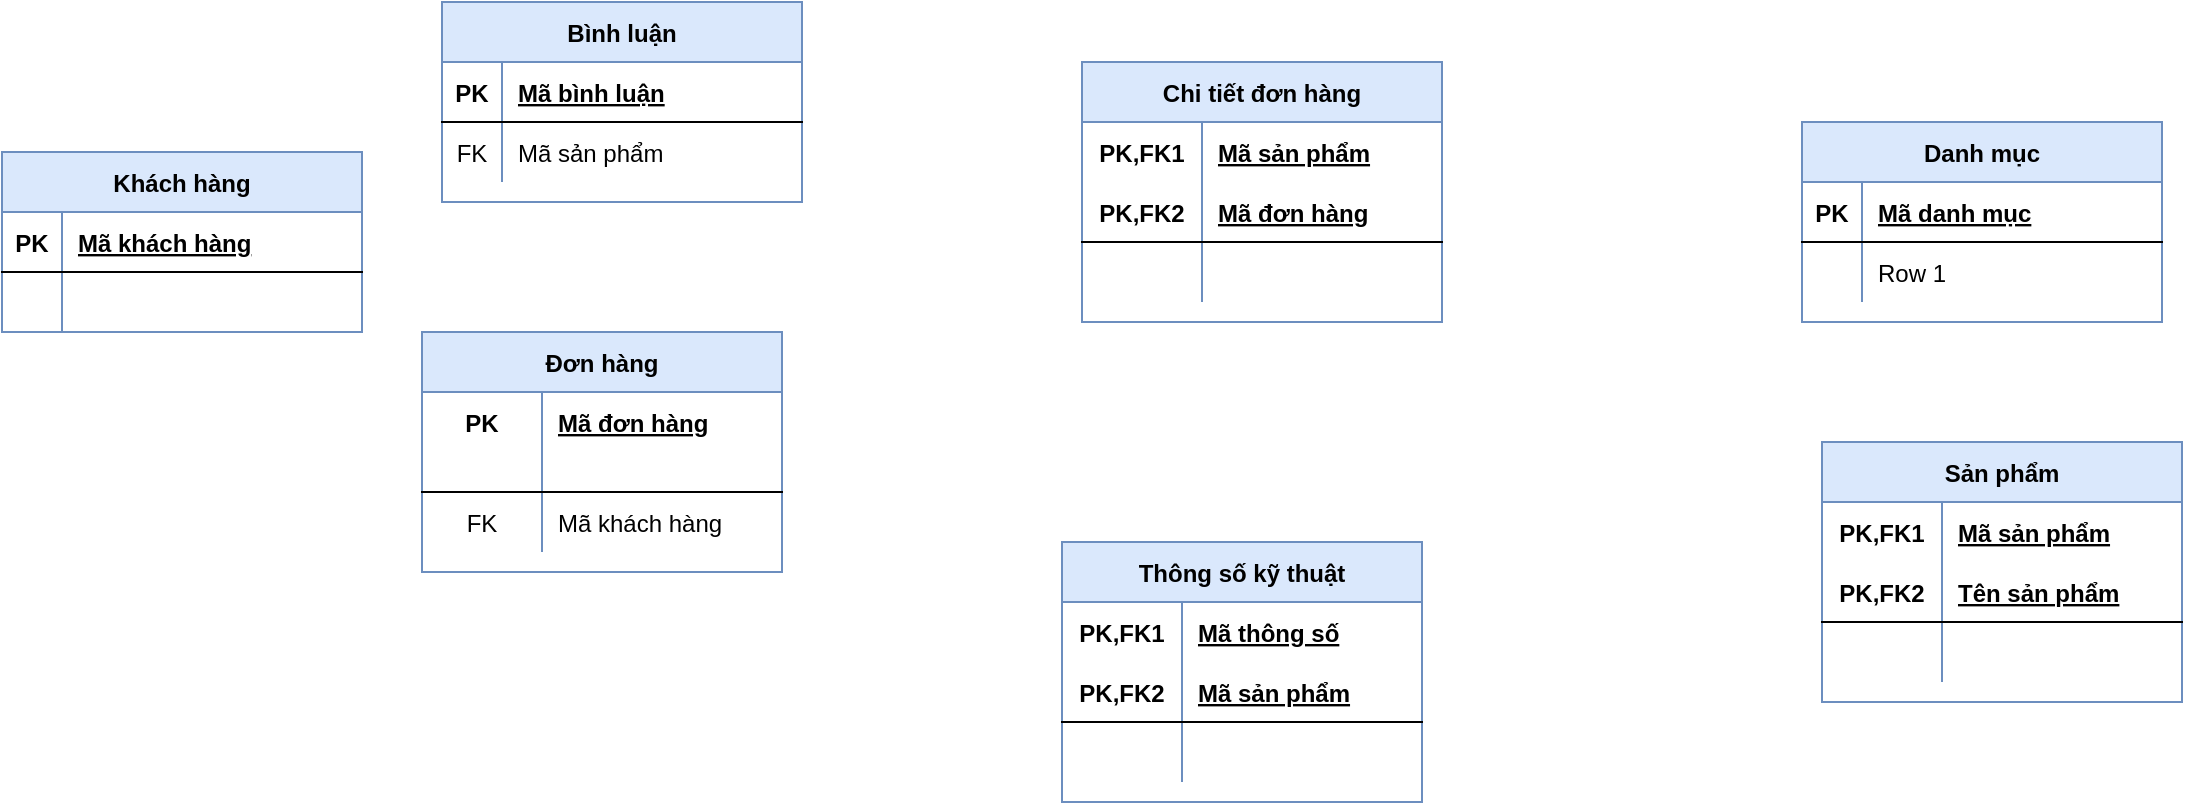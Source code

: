 <mxfile version="15.6.8" type="github">
  <diagram id="AQnTr135VGLhj0Jw931p" name="Trang-1">
    <mxGraphModel dx="729" dy="881" grid="1" gridSize="10" guides="1" tooltips="1" connect="1" arrows="1" fold="1" page="1" pageScale="1" pageWidth="827" pageHeight="1169" math="0" shadow="0">
      <root>
        <mxCell id="0" />
        <mxCell id="1" parent="0" />
        <mxCell id="mar94HxgSUcP3JdvXNnP-1" value="Khách hàng" style="shape=table;startSize=30;container=1;collapsible=1;childLayout=tableLayout;fixedRows=1;rowLines=0;fontStyle=1;align=center;resizeLast=1;fillColor=#dae8fc;strokeColor=#6c8ebf;" vertex="1" parent="1">
          <mxGeometry y="145" width="180" height="90" as="geometry" />
        </mxCell>
        <mxCell id="mar94HxgSUcP3JdvXNnP-2" value="" style="shape=partialRectangle;collapsible=0;dropTarget=0;pointerEvents=0;fillColor=none;top=0;left=0;bottom=1;right=0;points=[[0,0.5],[1,0.5]];portConstraint=eastwest;" vertex="1" parent="mar94HxgSUcP3JdvXNnP-1">
          <mxGeometry y="30" width="180" height="30" as="geometry" />
        </mxCell>
        <mxCell id="mar94HxgSUcP3JdvXNnP-3" value="PK" style="shape=partialRectangle;connectable=0;fillColor=none;top=0;left=0;bottom=0;right=0;fontStyle=1;overflow=hidden;" vertex="1" parent="mar94HxgSUcP3JdvXNnP-2">
          <mxGeometry width="30" height="30" as="geometry">
            <mxRectangle width="30" height="30" as="alternateBounds" />
          </mxGeometry>
        </mxCell>
        <mxCell id="mar94HxgSUcP3JdvXNnP-4" value="Mã khách hàng" style="shape=partialRectangle;connectable=0;fillColor=none;top=0;left=0;bottom=0;right=0;align=left;spacingLeft=6;fontStyle=5;overflow=hidden;" vertex="1" parent="mar94HxgSUcP3JdvXNnP-2">
          <mxGeometry x="30" width="150" height="30" as="geometry">
            <mxRectangle width="150" height="30" as="alternateBounds" />
          </mxGeometry>
        </mxCell>
        <mxCell id="mar94HxgSUcP3JdvXNnP-5" value="" style="shape=partialRectangle;collapsible=0;dropTarget=0;pointerEvents=0;fillColor=none;top=0;left=0;bottom=0;right=0;points=[[0,0.5],[1,0.5]];portConstraint=eastwest;" vertex="1" parent="mar94HxgSUcP3JdvXNnP-1">
          <mxGeometry y="60" width="180" height="30" as="geometry" />
        </mxCell>
        <mxCell id="mar94HxgSUcP3JdvXNnP-6" value="" style="shape=partialRectangle;connectable=0;fillColor=none;top=0;left=0;bottom=0;right=0;editable=1;overflow=hidden;" vertex="1" parent="mar94HxgSUcP3JdvXNnP-5">
          <mxGeometry width="30" height="30" as="geometry">
            <mxRectangle width="30" height="30" as="alternateBounds" />
          </mxGeometry>
        </mxCell>
        <mxCell id="mar94HxgSUcP3JdvXNnP-7" value="" style="shape=partialRectangle;connectable=0;fillColor=none;top=0;left=0;bottom=0;right=0;align=left;spacingLeft=6;overflow=hidden;" vertex="1" parent="mar94HxgSUcP3JdvXNnP-5">
          <mxGeometry x="30" width="150" height="30" as="geometry">
            <mxRectangle width="150" height="30" as="alternateBounds" />
          </mxGeometry>
        </mxCell>
        <mxCell id="mar94HxgSUcP3JdvXNnP-14" value="Đơn hàng" style="shape=table;startSize=30;container=1;collapsible=1;childLayout=tableLayout;fixedRows=1;rowLines=0;fontStyle=1;align=center;resizeLast=1;fillColor=#dae8fc;strokeColor=#6c8ebf;" vertex="1" parent="1">
          <mxGeometry x="210" y="235" width="180" height="120" as="geometry" />
        </mxCell>
        <mxCell id="mar94HxgSUcP3JdvXNnP-15" value="" style="shape=partialRectangle;collapsible=0;dropTarget=0;pointerEvents=0;fillColor=none;top=0;left=0;bottom=0;right=0;points=[[0,0.5],[1,0.5]];portConstraint=eastwest;" vertex="1" parent="mar94HxgSUcP3JdvXNnP-14">
          <mxGeometry y="30" width="180" height="30" as="geometry" />
        </mxCell>
        <mxCell id="mar94HxgSUcP3JdvXNnP-16" value="PK" style="shape=partialRectangle;connectable=0;fillColor=none;top=0;left=0;bottom=0;right=0;fontStyle=1;overflow=hidden;" vertex="1" parent="mar94HxgSUcP3JdvXNnP-15">
          <mxGeometry width="60" height="30" as="geometry">
            <mxRectangle width="60" height="30" as="alternateBounds" />
          </mxGeometry>
        </mxCell>
        <mxCell id="mar94HxgSUcP3JdvXNnP-17" value="Mã đơn hàng" style="shape=partialRectangle;connectable=0;fillColor=none;top=0;left=0;bottom=0;right=0;align=left;spacingLeft=6;fontStyle=5;overflow=hidden;" vertex="1" parent="mar94HxgSUcP3JdvXNnP-15">
          <mxGeometry x="60" width="120" height="30" as="geometry">
            <mxRectangle width="120" height="30" as="alternateBounds" />
          </mxGeometry>
        </mxCell>
        <mxCell id="mar94HxgSUcP3JdvXNnP-18" value="" style="shape=partialRectangle;collapsible=0;dropTarget=0;pointerEvents=0;fillColor=none;top=0;left=0;bottom=1;right=0;points=[[0,0.5],[1,0.5]];portConstraint=eastwest;" vertex="1" parent="mar94HxgSUcP3JdvXNnP-14">
          <mxGeometry y="60" width="180" height="20" as="geometry" />
        </mxCell>
        <mxCell id="mar94HxgSUcP3JdvXNnP-19" value="" style="shape=partialRectangle;connectable=0;fillColor=none;top=0;left=0;bottom=0;right=0;fontStyle=1;overflow=hidden;" vertex="1" parent="mar94HxgSUcP3JdvXNnP-18">
          <mxGeometry width="60" height="20" as="geometry">
            <mxRectangle width="60" height="20" as="alternateBounds" />
          </mxGeometry>
        </mxCell>
        <mxCell id="mar94HxgSUcP3JdvXNnP-20" value="" style="shape=partialRectangle;connectable=0;fillColor=none;top=0;left=0;bottom=0;right=0;align=left;spacingLeft=6;fontStyle=5;overflow=hidden;" vertex="1" parent="mar94HxgSUcP3JdvXNnP-18">
          <mxGeometry x="60" width="120" height="20" as="geometry">
            <mxRectangle width="120" height="20" as="alternateBounds" />
          </mxGeometry>
        </mxCell>
        <mxCell id="mar94HxgSUcP3JdvXNnP-21" value="" style="shape=partialRectangle;collapsible=0;dropTarget=0;pointerEvents=0;fillColor=none;top=0;left=0;bottom=0;right=0;points=[[0,0.5],[1,0.5]];portConstraint=eastwest;" vertex="1" parent="mar94HxgSUcP3JdvXNnP-14">
          <mxGeometry y="80" width="180" height="30" as="geometry" />
        </mxCell>
        <mxCell id="mar94HxgSUcP3JdvXNnP-22" value="FK" style="shape=partialRectangle;connectable=0;fillColor=none;top=0;left=0;bottom=0;right=0;editable=1;overflow=hidden;" vertex="1" parent="mar94HxgSUcP3JdvXNnP-21">
          <mxGeometry width="60" height="30" as="geometry">
            <mxRectangle width="60" height="30" as="alternateBounds" />
          </mxGeometry>
        </mxCell>
        <mxCell id="mar94HxgSUcP3JdvXNnP-23" value="Mã khách hàng" style="shape=partialRectangle;connectable=0;fillColor=none;top=0;left=0;bottom=0;right=0;align=left;spacingLeft=6;overflow=hidden;" vertex="1" parent="mar94HxgSUcP3JdvXNnP-21">
          <mxGeometry x="60" width="120" height="30" as="geometry">
            <mxRectangle width="120" height="30" as="alternateBounds" />
          </mxGeometry>
        </mxCell>
        <mxCell id="mar94HxgSUcP3JdvXNnP-27" value="Bình luận" style="shape=table;startSize=30;container=1;collapsible=1;childLayout=tableLayout;fixedRows=1;rowLines=0;fontStyle=1;align=center;resizeLast=1;fillColor=#dae8fc;strokeColor=#6c8ebf;" vertex="1" parent="1">
          <mxGeometry x="220" y="70" width="180" height="100" as="geometry" />
        </mxCell>
        <mxCell id="mar94HxgSUcP3JdvXNnP-28" value="" style="shape=partialRectangle;collapsible=0;dropTarget=0;pointerEvents=0;fillColor=none;top=0;left=0;bottom=1;right=0;points=[[0,0.5],[1,0.5]];portConstraint=eastwest;" vertex="1" parent="mar94HxgSUcP3JdvXNnP-27">
          <mxGeometry y="30" width="180" height="30" as="geometry" />
        </mxCell>
        <mxCell id="mar94HxgSUcP3JdvXNnP-29" value="PK" style="shape=partialRectangle;connectable=0;fillColor=none;top=0;left=0;bottom=0;right=0;fontStyle=1;overflow=hidden;" vertex="1" parent="mar94HxgSUcP3JdvXNnP-28">
          <mxGeometry width="30" height="30" as="geometry">
            <mxRectangle width="30" height="30" as="alternateBounds" />
          </mxGeometry>
        </mxCell>
        <mxCell id="mar94HxgSUcP3JdvXNnP-30" value="Mã bình luận" style="shape=partialRectangle;connectable=0;fillColor=none;top=0;left=0;bottom=0;right=0;align=left;spacingLeft=6;fontStyle=5;overflow=hidden;" vertex="1" parent="mar94HxgSUcP3JdvXNnP-28">
          <mxGeometry x="30" width="150" height="30" as="geometry">
            <mxRectangle width="150" height="30" as="alternateBounds" />
          </mxGeometry>
        </mxCell>
        <mxCell id="mar94HxgSUcP3JdvXNnP-37" value="" style="shape=partialRectangle;collapsible=0;dropTarget=0;pointerEvents=0;fillColor=none;top=0;left=0;bottom=0;right=0;points=[[0,0.5],[1,0.5]];portConstraint=eastwest;" vertex="1" parent="mar94HxgSUcP3JdvXNnP-27">
          <mxGeometry y="60" width="180" height="30" as="geometry" />
        </mxCell>
        <mxCell id="mar94HxgSUcP3JdvXNnP-38" value="FK" style="shape=partialRectangle;connectable=0;fillColor=none;top=0;left=0;bottom=0;right=0;editable=1;overflow=hidden;" vertex="1" parent="mar94HxgSUcP3JdvXNnP-37">
          <mxGeometry width="30" height="30" as="geometry">
            <mxRectangle width="30" height="30" as="alternateBounds" />
          </mxGeometry>
        </mxCell>
        <mxCell id="mar94HxgSUcP3JdvXNnP-39" value="Mã sản phẩm" style="shape=partialRectangle;connectable=0;fillColor=none;top=0;left=0;bottom=0;right=0;align=left;spacingLeft=6;overflow=hidden;" vertex="1" parent="mar94HxgSUcP3JdvXNnP-37">
          <mxGeometry x="30" width="150" height="30" as="geometry">
            <mxRectangle width="150" height="30" as="alternateBounds" />
          </mxGeometry>
        </mxCell>
        <mxCell id="mar94HxgSUcP3JdvXNnP-40" value="Chi tiết đơn hàng" style="shape=table;startSize=30;container=1;collapsible=1;childLayout=tableLayout;fixedRows=1;rowLines=0;fontStyle=1;align=center;resizeLast=1;fillColor=#dae8fc;strokeColor=#6c8ebf;" vertex="1" parent="1">
          <mxGeometry x="540" y="100" width="180" height="130" as="geometry" />
        </mxCell>
        <mxCell id="mar94HxgSUcP3JdvXNnP-41" value="" style="shape=partialRectangle;collapsible=0;dropTarget=0;pointerEvents=0;fillColor=none;top=0;left=0;bottom=0;right=0;points=[[0,0.5],[1,0.5]];portConstraint=eastwest;" vertex="1" parent="mar94HxgSUcP3JdvXNnP-40">
          <mxGeometry y="30" width="180" height="30" as="geometry" />
        </mxCell>
        <mxCell id="mar94HxgSUcP3JdvXNnP-42" value="PK,FK1" style="shape=partialRectangle;connectable=0;fillColor=none;top=0;left=0;bottom=0;right=0;fontStyle=1;overflow=hidden;" vertex="1" parent="mar94HxgSUcP3JdvXNnP-41">
          <mxGeometry width="60" height="30" as="geometry">
            <mxRectangle width="60" height="30" as="alternateBounds" />
          </mxGeometry>
        </mxCell>
        <mxCell id="mar94HxgSUcP3JdvXNnP-43" value="Mã sản phẩm" style="shape=partialRectangle;connectable=0;fillColor=none;top=0;left=0;bottom=0;right=0;align=left;spacingLeft=6;fontStyle=5;overflow=hidden;" vertex="1" parent="mar94HxgSUcP3JdvXNnP-41">
          <mxGeometry x="60" width="120" height="30" as="geometry">
            <mxRectangle width="120" height="30" as="alternateBounds" />
          </mxGeometry>
        </mxCell>
        <mxCell id="mar94HxgSUcP3JdvXNnP-44" value="" style="shape=partialRectangle;collapsible=0;dropTarget=0;pointerEvents=0;fillColor=none;top=0;left=0;bottom=1;right=0;points=[[0,0.5],[1,0.5]];portConstraint=eastwest;" vertex="1" parent="mar94HxgSUcP3JdvXNnP-40">
          <mxGeometry y="60" width="180" height="30" as="geometry" />
        </mxCell>
        <mxCell id="mar94HxgSUcP3JdvXNnP-45" value="PK,FK2" style="shape=partialRectangle;connectable=0;fillColor=none;top=0;left=0;bottom=0;right=0;fontStyle=1;overflow=hidden;" vertex="1" parent="mar94HxgSUcP3JdvXNnP-44">
          <mxGeometry width="60" height="30" as="geometry">
            <mxRectangle width="60" height="30" as="alternateBounds" />
          </mxGeometry>
        </mxCell>
        <mxCell id="mar94HxgSUcP3JdvXNnP-46" value="Mã đơn hàng" style="shape=partialRectangle;connectable=0;fillColor=none;top=0;left=0;bottom=0;right=0;align=left;spacingLeft=6;fontStyle=5;overflow=hidden;" vertex="1" parent="mar94HxgSUcP3JdvXNnP-44">
          <mxGeometry x="60" width="120" height="30" as="geometry">
            <mxRectangle width="120" height="30" as="alternateBounds" />
          </mxGeometry>
        </mxCell>
        <mxCell id="mar94HxgSUcP3JdvXNnP-50" value="" style="shape=partialRectangle;collapsible=0;dropTarget=0;pointerEvents=0;fillColor=none;top=0;left=0;bottom=0;right=0;points=[[0,0.5],[1,0.5]];portConstraint=eastwest;" vertex="1" parent="mar94HxgSUcP3JdvXNnP-40">
          <mxGeometry y="90" width="180" height="30" as="geometry" />
        </mxCell>
        <mxCell id="mar94HxgSUcP3JdvXNnP-51" value="" style="shape=partialRectangle;connectable=0;fillColor=none;top=0;left=0;bottom=0;right=0;editable=1;overflow=hidden;" vertex="1" parent="mar94HxgSUcP3JdvXNnP-50">
          <mxGeometry width="60" height="30" as="geometry">
            <mxRectangle width="60" height="30" as="alternateBounds" />
          </mxGeometry>
        </mxCell>
        <mxCell id="mar94HxgSUcP3JdvXNnP-52" value="" style="shape=partialRectangle;connectable=0;fillColor=none;top=0;left=0;bottom=0;right=0;align=left;spacingLeft=6;overflow=hidden;" vertex="1" parent="mar94HxgSUcP3JdvXNnP-50">
          <mxGeometry x="60" width="120" height="30" as="geometry">
            <mxRectangle width="120" height="30" as="alternateBounds" />
          </mxGeometry>
        </mxCell>
        <mxCell id="mar94HxgSUcP3JdvXNnP-53" value="Thông số kỹ thuật" style="shape=table;startSize=30;container=1;collapsible=1;childLayout=tableLayout;fixedRows=1;rowLines=0;fontStyle=1;align=center;resizeLast=1;fillColor=#dae8fc;strokeColor=#6c8ebf;" vertex="1" parent="1">
          <mxGeometry x="530" y="340" width="180" height="130" as="geometry" />
        </mxCell>
        <mxCell id="mar94HxgSUcP3JdvXNnP-54" value="" style="shape=partialRectangle;collapsible=0;dropTarget=0;pointerEvents=0;fillColor=none;top=0;left=0;bottom=0;right=0;points=[[0,0.5],[1,0.5]];portConstraint=eastwest;" vertex="1" parent="mar94HxgSUcP3JdvXNnP-53">
          <mxGeometry y="30" width="180" height="30" as="geometry" />
        </mxCell>
        <mxCell id="mar94HxgSUcP3JdvXNnP-55" value="PK,FK1" style="shape=partialRectangle;connectable=0;fillColor=none;top=0;left=0;bottom=0;right=0;fontStyle=1;overflow=hidden;" vertex="1" parent="mar94HxgSUcP3JdvXNnP-54">
          <mxGeometry width="60" height="30" as="geometry">
            <mxRectangle width="60" height="30" as="alternateBounds" />
          </mxGeometry>
        </mxCell>
        <mxCell id="mar94HxgSUcP3JdvXNnP-56" value="Mã thông số" style="shape=partialRectangle;connectable=0;fillColor=none;top=0;left=0;bottom=0;right=0;align=left;spacingLeft=6;fontStyle=5;overflow=hidden;" vertex="1" parent="mar94HxgSUcP3JdvXNnP-54">
          <mxGeometry x="60" width="120" height="30" as="geometry">
            <mxRectangle width="120" height="30" as="alternateBounds" />
          </mxGeometry>
        </mxCell>
        <mxCell id="mar94HxgSUcP3JdvXNnP-57" value="" style="shape=partialRectangle;collapsible=0;dropTarget=0;pointerEvents=0;fillColor=none;top=0;left=0;bottom=1;right=0;points=[[0,0.5],[1,0.5]];portConstraint=eastwest;" vertex="1" parent="mar94HxgSUcP3JdvXNnP-53">
          <mxGeometry y="60" width="180" height="30" as="geometry" />
        </mxCell>
        <mxCell id="mar94HxgSUcP3JdvXNnP-58" value="PK,FK2" style="shape=partialRectangle;connectable=0;fillColor=none;top=0;left=0;bottom=0;right=0;fontStyle=1;overflow=hidden;" vertex="1" parent="mar94HxgSUcP3JdvXNnP-57">
          <mxGeometry width="60" height="30" as="geometry">
            <mxRectangle width="60" height="30" as="alternateBounds" />
          </mxGeometry>
        </mxCell>
        <mxCell id="mar94HxgSUcP3JdvXNnP-59" value="Mã sản phẩm" style="shape=partialRectangle;connectable=0;fillColor=none;top=0;left=0;bottom=0;right=0;align=left;spacingLeft=6;fontStyle=5;overflow=hidden;" vertex="1" parent="mar94HxgSUcP3JdvXNnP-57">
          <mxGeometry x="60" width="120" height="30" as="geometry">
            <mxRectangle width="120" height="30" as="alternateBounds" />
          </mxGeometry>
        </mxCell>
        <mxCell id="mar94HxgSUcP3JdvXNnP-63" value="" style="shape=partialRectangle;collapsible=0;dropTarget=0;pointerEvents=0;fillColor=none;top=0;left=0;bottom=0;right=0;points=[[0,0.5],[1,0.5]];portConstraint=eastwest;" vertex="1" parent="mar94HxgSUcP3JdvXNnP-53">
          <mxGeometry y="90" width="180" height="30" as="geometry" />
        </mxCell>
        <mxCell id="mar94HxgSUcP3JdvXNnP-64" value="" style="shape=partialRectangle;connectable=0;fillColor=none;top=0;left=0;bottom=0;right=0;editable=1;overflow=hidden;" vertex="1" parent="mar94HxgSUcP3JdvXNnP-63">
          <mxGeometry width="60" height="30" as="geometry">
            <mxRectangle width="60" height="30" as="alternateBounds" />
          </mxGeometry>
        </mxCell>
        <mxCell id="mar94HxgSUcP3JdvXNnP-65" value="" style="shape=partialRectangle;connectable=0;fillColor=none;top=0;left=0;bottom=0;right=0;align=left;spacingLeft=6;overflow=hidden;" vertex="1" parent="mar94HxgSUcP3JdvXNnP-63">
          <mxGeometry x="60" width="120" height="30" as="geometry">
            <mxRectangle width="120" height="30" as="alternateBounds" />
          </mxGeometry>
        </mxCell>
        <mxCell id="mar94HxgSUcP3JdvXNnP-208" value="Sản phẩm" style="shape=table;startSize=30;container=1;collapsible=1;childLayout=tableLayout;fixedRows=1;rowLines=0;fontStyle=1;align=center;resizeLast=1;fillColor=#dae8fc;strokeColor=#6c8ebf;" vertex="1" parent="1">
          <mxGeometry x="910" y="290" width="180" height="130" as="geometry" />
        </mxCell>
        <mxCell id="mar94HxgSUcP3JdvXNnP-209" value="" style="shape=partialRectangle;collapsible=0;dropTarget=0;pointerEvents=0;fillColor=none;top=0;left=0;bottom=0;right=0;points=[[0,0.5],[1,0.5]];portConstraint=eastwest;" vertex="1" parent="mar94HxgSUcP3JdvXNnP-208">
          <mxGeometry y="30" width="180" height="30" as="geometry" />
        </mxCell>
        <mxCell id="mar94HxgSUcP3JdvXNnP-210" value="PK,FK1" style="shape=partialRectangle;connectable=0;fillColor=none;top=0;left=0;bottom=0;right=0;fontStyle=1;overflow=hidden;" vertex="1" parent="mar94HxgSUcP3JdvXNnP-209">
          <mxGeometry width="60" height="30" as="geometry">
            <mxRectangle width="60" height="30" as="alternateBounds" />
          </mxGeometry>
        </mxCell>
        <mxCell id="mar94HxgSUcP3JdvXNnP-211" value="Mã sản phẩm" style="shape=partialRectangle;connectable=0;fillColor=none;top=0;left=0;bottom=0;right=0;align=left;spacingLeft=6;fontStyle=5;overflow=hidden;" vertex="1" parent="mar94HxgSUcP3JdvXNnP-209">
          <mxGeometry x="60" width="120" height="30" as="geometry">
            <mxRectangle width="120" height="30" as="alternateBounds" />
          </mxGeometry>
        </mxCell>
        <mxCell id="mar94HxgSUcP3JdvXNnP-212" value="" style="shape=partialRectangle;collapsible=0;dropTarget=0;pointerEvents=0;fillColor=none;top=0;left=0;bottom=1;right=0;points=[[0,0.5],[1,0.5]];portConstraint=eastwest;" vertex="1" parent="mar94HxgSUcP3JdvXNnP-208">
          <mxGeometry y="60" width="180" height="30" as="geometry" />
        </mxCell>
        <mxCell id="mar94HxgSUcP3JdvXNnP-213" value="PK,FK2" style="shape=partialRectangle;connectable=0;fillColor=none;top=0;left=0;bottom=0;right=0;fontStyle=1;overflow=hidden;" vertex="1" parent="mar94HxgSUcP3JdvXNnP-212">
          <mxGeometry width="60" height="30" as="geometry">
            <mxRectangle width="60" height="30" as="alternateBounds" />
          </mxGeometry>
        </mxCell>
        <mxCell id="mar94HxgSUcP3JdvXNnP-214" value="Tên sản phẩm" style="shape=partialRectangle;connectable=0;fillColor=none;top=0;left=0;bottom=0;right=0;align=left;spacingLeft=6;fontStyle=5;overflow=hidden;" vertex="1" parent="mar94HxgSUcP3JdvXNnP-212">
          <mxGeometry x="60" width="120" height="30" as="geometry">
            <mxRectangle width="120" height="30" as="alternateBounds" />
          </mxGeometry>
        </mxCell>
        <mxCell id="mar94HxgSUcP3JdvXNnP-218" value="" style="shape=partialRectangle;collapsible=0;dropTarget=0;pointerEvents=0;fillColor=none;top=0;left=0;bottom=0;right=0;points=[[0,0.5],[1,0.5]];portConstraint=eastwest;" vertex="1" parent="mar94HxgSUcP3JdvXNnP-208">
          <mxGeometry y="90" width="180" height="30" as="geometry" />
        </mxCell>
        <mxCell id="mar94HxgSUcP3JdvXNnP-219" value="" style="shape=partialRectangle;connectable=0;fillColor=none;top=0;left=0;bottom=0;right=0;editable=1;overflow=hidden;" vertex="1" parent="mar94HxgSUcP3JdvXNnP-218">
          <mxGeometry width="60" height="30" as="geometry">
            <mxRectangle width="60" height="30" as="alternateBounds" />
          </mxGeometry>
        </mxCell>
        <mxCell id="mar94HxgSUcP3JdvXNnP-220" value="" style="shape=partialRectangle;connectable=0;fillColor=none;top=0;left=0;bottom=0;right=0;align=left;spacingLeft=6;overflow=hidden;" vertex="1" parent="mar94HxgSUcP3JdvXNnP-218">
          <mxGeometry x="60" width="120" height="30" as="geometry">
            <mxRectangle width="120" height="30" as="alternateBounds" />
          </mxGeometry>
        </mxCell>
        <mxCell id="mar94HxgSUcP3JdvXNnP-221" value="Danh mục" style="shape=table;startSize=30;container=1;collapsible=1;childLayout=tableLayout;fixedRows=1;rowLines=0;fontStyle=1;align=center;resizeLast=1;fillColor=#dae8fc;strokeColor=#6c8ebf;" vertex="1" parent="1">
          <mxGeometry x="900" y="130" width="180" height="100" as="geometry" />
        </mxCell>
        <mxCell id="mar94HxgSUcP3JdvXNnP-222" value="" style="shape=partialRectangle;collapsible=0;dropTarget=0;pointerEvents=0;fillColor=none;top=0;left=0;bottom=1;right=0;points=[[0,0.5],[1,0.5]];portConstraint=eastwest;" vertex="1" parent="mar94HxgSUcP3JdvXNnP-221">
          <mxGeometry y="30" width="180" height="30" as="geometry" />
        </mxCell>
        <mxCell id="mar94HxgSUcP3JdvXNnP-223" value="PK" style="shape=partialRectangle;connectable=0;fillColor=none;top=0;left=0;bottom=0;right=0;fontStyle=1;overflow=hidden;" vertex="1" parent="mar94HxgSUcP3JdvXNnP-222">
          <mxGeometry width="30" height="30" as="geometry">
            <mxRectangle width="30" height="30" as="alternateBounds" />
          </mxGeometry>
        </mxCell>
        <mxCell id="mar94HxgSUcP3JdvXNnP-224" value="Mã danh mục" style="shape=partialRectangle;connectable=0;fillColor=none;top=0;left=0;bottom=0;right=0;align=left;spacingLeft=6;fontStyle=5;overflow=hidden;" vertex="1" parent="mar94HxgSUcP3JdvXNnP-222">
          <mxGeometry x="30" width="150" height="30" as="geometry">
            <mxRectangle width="150" height="30" as="alternateBounds" />
          </mxGeometry>
        </mxCell>
        <mxCell id="mar94HxgSUcP3JdvXNnP-225" value="" style="shape=partialRectangle;collapsible=0;dropTarget=0;pointerEvents=0;fillColor=none;top=0;left=0;bottom=0;right=0;points=[[0,0.5],[1,0.5]];portConstraint=eastwest;" vertex="1" parent="mar94HxgSUcP3JdvXNnP-221">
          <mxGeometry y="60" width="180" height="30" as="geometry" />
        </mxCell>
        <mxCell id="mar94HxgSUcP3JdvXNnP-226" value="" style="shape=partialRectangle;connectable=0;fillColor=none;top=0;left=0;bottom=0;right=0;editable=1;overflow=hidden;" vertex="1" parent="mar94HxgSUcP3JdvXNnP-225">
          <mxGeometry width="30" height="30" as="geometry">
            <mxRectangle width="30" height="30" as="alternateBounds" />
          </mxGeometry>
        </mxCell>
        <mxCell id="mar94HxgSUcP3JdvXNnP-227" value="Row 1" style="shape=partialRectangle;connectable=0;fillColor=none;top=0;left=0;bottom=0;right=0;align=left;spacingLeft=6;overflow=hidden;" vertex="1" parent="mar94HxgSUcP3JdvXNnP-225">
          <mxGeometry x="30" width="150" height="30" as="geometry">
            <mxRectangle width="150" height="30" as="alternateBounds" />
          </mxGeometry>
        </mxCell>
      </root>
    </mxGraphModel>
  </diagram>
</mxfile>
